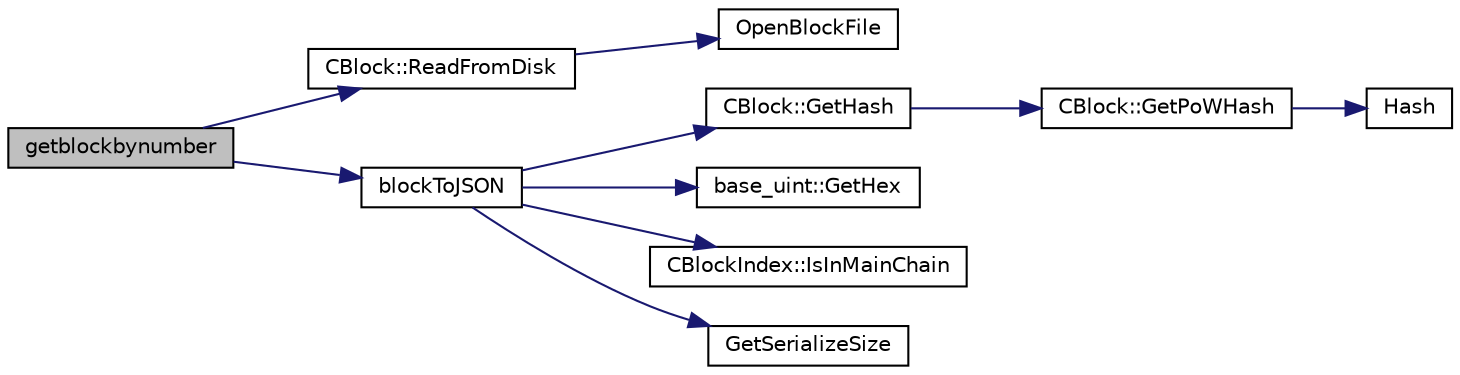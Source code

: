 digraph "getblockbynumber"
{
  edge [fontname="Helvetica",fontsize="10",labelfontname="Helvetica",labelfontsize="10"];
  node [fontname="Helvetica",fontsize="10",shape=record];
  rankdir="LR";
  Node26 [label="getblockbynumber",height=0.2,width=0.4,color="black", fillcolor="grey75", style="filled", fontcolor="black"];
  Node26 -> Node27 [color="midnightblue",fontsize="10",style="solid",fontname="Helvetica"];
  Node27 [label="CBlock::ReadFromDisk",height=0.2,width=0.4,color="black", fillcolor="white", style="filled",URL="$class_c_block.html#a77a1b1e9902e1e557d762f5a5f325cd8"];
  Node27 -> Node28 [color="midnightblue",fontsize="10",style="solid",fontname="Helvetica"];
  Node28 [label="OpenBlockFile",height=0.2,width=0.4,color="black", fillcolor="white", style="filled",URL="$main_8h.html#acaa494f20aefb99c5f5f9022a97d0040"];
  Node26 -> Node29 [color="midnightblue",fontsize="10",style="solid",fontname="Helvetica"];
  Node29 [label="blockToJSON",height=0.2,width=0.4,color="black", fillcolor="white", style="filled",URL="$rpcblockchain_8cpp.html#a414df5de934bac4418f19c9293f63dad"];
  Node29 -> Node30 [color="midnightblue",fontsize="10",style="solid",fontname="Helvetica"];
  Node30 [label="CBlock::GetHash",height=0.2,width=0.4,color="black", fillcolor="white", style="filled",URL="$class_c_block.html#a681acf1fa72ec2ed6c83ea5afc14e0f3"];
  Node30 -> Node31 [color="midnightblue",fontsize="10",style="solid",fontname="Helvetica"];
  Node31 [label="CBlock::GetPoWHash",height=0.2,width=0.4,color="black", fillcolor="white", style="filled",URL="$class_c_block.html#af203beb528a62ec30b0453cf5d860044"];
  Node31 -> Node32 [color="midnightblue",fontsize="10",style="solid",fontname="Helvetica"];
  Node32 [label="Hash",height=0.2,width=0.4,color="black", fillcolor="white", style="filled",URL="$hash_8h.html#ab3f6c437460137530d86e09c2c102e99"];
  Node29 -> Node33 [color="midnightblue",fontsize="10",style="solid",fontname="Helvetica"];
  Node33 [label="base_uint::GetHex",height=0.2,width=0.4,color="black", fillcolor="white", style="filled",URL="$classbase__uint.html#ae5e7b7481de91ebead20eebd5d685441"];
  Node29 -> Node34 [color="midnightblue",fontsize="10",style="solid",fontname="Helvetica"];
  Node34 [label="CBlockIndex::IsInMainChain",height=0.2,width=0.4,color="black", fillcolor="white", style="filled",URL="$class_c_block_index.html#af4f055accf83016b226fd969e4de8fd7"];
  Node29 -> Node35 [color="midnightblue",fontsize="10",style="solid",fontname="Helvetica"];
  Node35 [label="GetSerializeSize",height=0.2,width=0.4,color="black", fillcolor="white", style="filled",URL="$serialize_8h.html#a48239e478ae730373d1984fe304ca025"];
}
